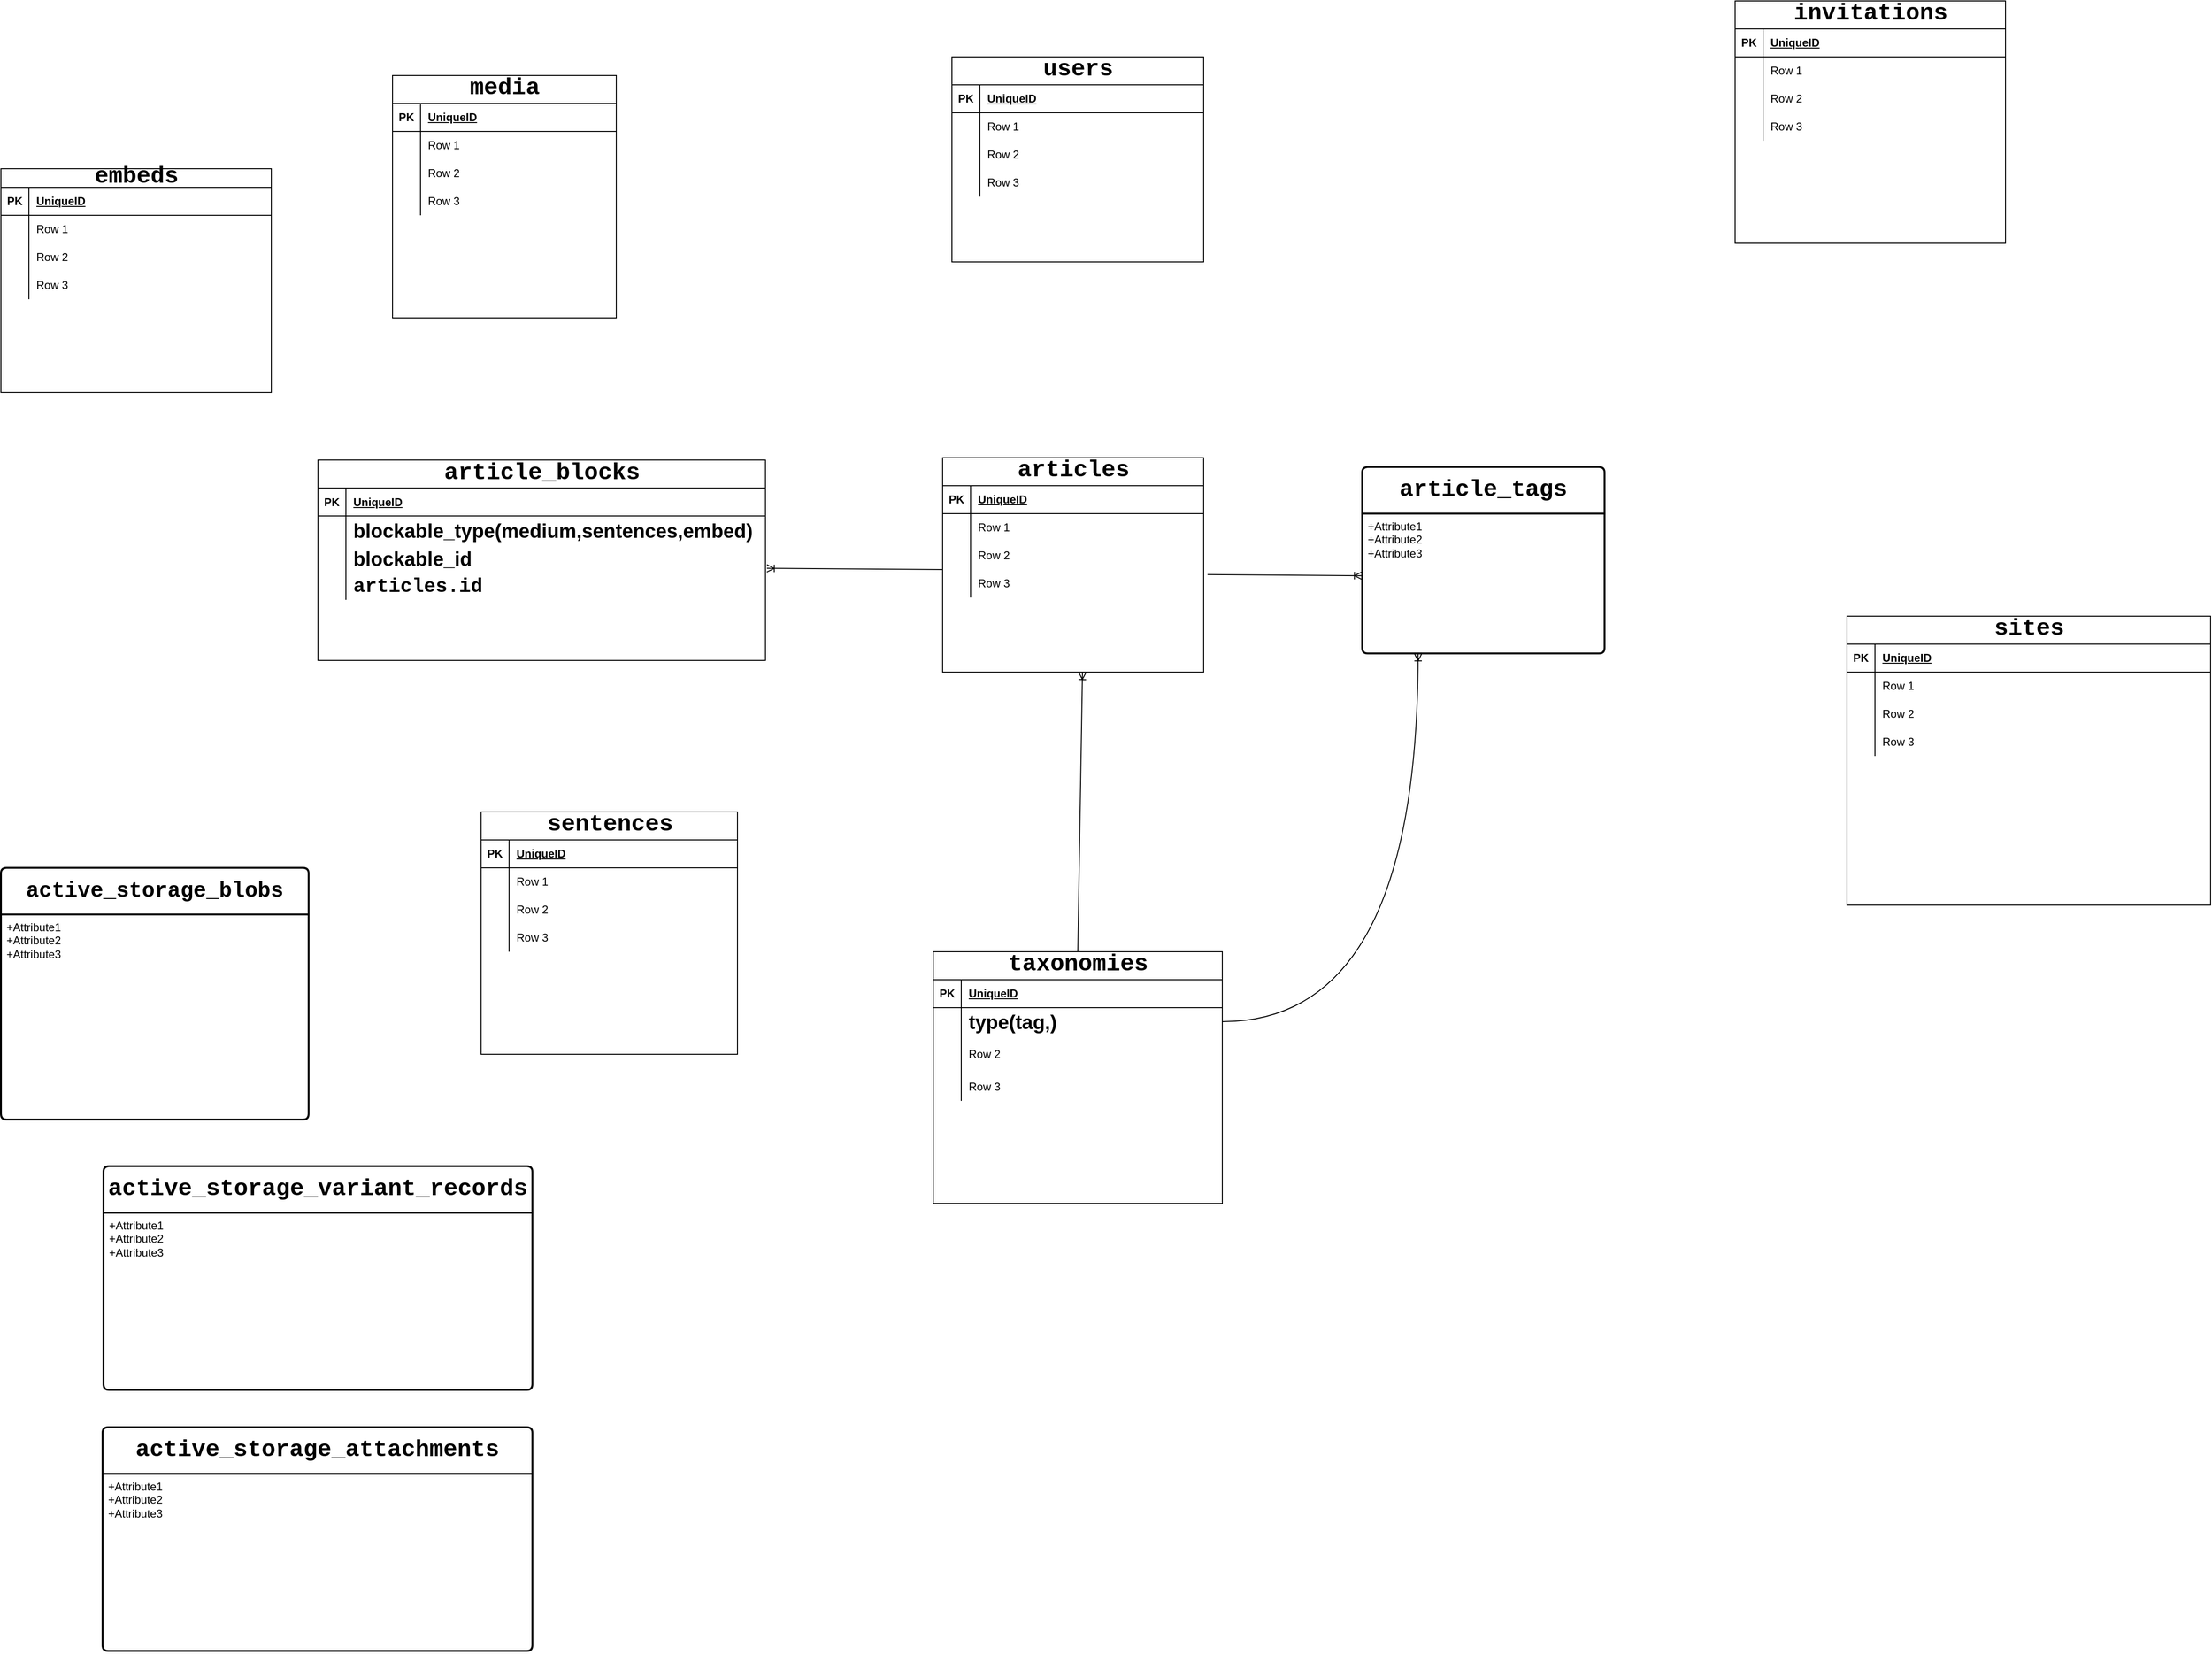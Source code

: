 <mxfile version="27.1.6">
  <diagram id="C5RBs43oDa-KdzZeNtuy" name="Page-1">
    <mxGraphModel dx="2852" dy="2749" grid="1" gridSize="10" guides="1" tooltips="1" connect="1" arrows="1" fold="1" page="1" pageScale="1" pageWidth="827" pageHeight="1169" math="0" shadow="0">
      <root>
        <mxCell id="WIyWlLk6GJQsqaUBKTNV-0" />
        <mxCell id="WIyWlLk6GJQsqaUBKTNV-1" parent="WIyWlLk6GJQsqaUBKTNV-0" />
        <mxCell id="SRqA0FXsPfsj_f2VdY95-0" value="&lt;div style=&quot;font-family: Menlo, Monaco, &amp;quot;Courier New&amp;quot;, monospace; line-height: 18px; white-space-collapse: preserve;&quot;&gt;&lt;span&gt;&lt;font style=&quot;color: rgb(0, 0, 0); font-size: 25px;&quot;&gt;article_blocks&lt;/font&gt;&lt;/span&gt;&lt;/div&gt;" style="shape=table;startSize=30;container=1;collapsible=1;childLayout=tableLayout;fixedRows=1;rowLines=0;fontStyle=1;align=center;resizeLast=1;html=1;" vertex="1" parent="WIyWlLk6GJQsqaUBKTNV-1">
          <mxGeometry x="390" y="-187.5" width="480" height="215" as="geometry" />
        </mxCell>
        <mxCell id="SRqA0FXsPfsj_f2VdY95-1" value="" style="shape=tableRow;horizontal=0;startSize=0;swimlaneHead=0;swimlaneBody=0;fillColor=none;collapsible=0;dropTarget=0;points=[[0,0.5],[1,0.5]];portConstraint=eastwest;top=0;left=0;right=0;bottom=1;" vertex="1" parent="SRqA0FXsPfsj_f2VdY95-0">
          <mxGeometry y="30" width="480" height="30" as="geometry" />
        </mxCell>
        <mxCell id="SRqA0FXsPfsj_f2VdY95-2" value="PK" style="shape=partialRectangle;connectable=0;fillColor=none;top=0;left=0;bottom=0;right=0;fontStyle=1;overflow=hidden;whiteSpace=wrap;html=1;" vertex="1" parent="SRqA0FXsPfsj_f2VdY95-1">
          <mxGeometry width="30" height="30" as="geometry">
            <mxRectangle width="30" height="30" as="alternateBounds" />
          </mxGeometry>
        </mxCell>
        <mxCell id="SRqA0FXsPfsj_f2VdY95-3" value="UniqueID" style="shape=partialRectangle;connectable=0;fillColor=none;top=0;left=0;bottom=0;right=0;align=left;spacingLeft=6;fontStyle=5;overflow=hidden;whiteSpace=wrap;html=1;" vertex="1" parent="SRqA0FXsPfsj_f2VdY95-1">
          <mxGeometry x="30" width="450" height="30" as="geometry">
            <mxRectangle width="450" height="30" as="alternateBounds" />
          </mxGeometry>
        </mxCell>
        <mxCell id="SRqA0FXsPfsj_f2VdY95-4" value="" style="shape=tableRow;horizontal=0;startSize=0;swimlaneHead=0;swimlaneBody=0;fillColor=none;collapsible=0;dropTarget=0;points=[[0,0.5],[1,0.5]];portConstraint=eastwest;top=0;left=0;right=0;bottom=0;" vertex="1" parent="SRqA0FXsPfsj_f2VdY95-0">
          <mxGeometry y="60" width="480" height="30" as="geometry" />
        </mxCell>
        <mxCell id="SRqA0FXsPfsj_f2VdY95-5" value="" style="shape=partialRectangle;connectable=0;fillColor=none;top=0;left=0;bottom=0;right=0;editable=1;overflow=hidden;whiteSpace=wrap;html=1;" vertex="1" parent="SRqA0FXsPfsj_f2VdY95-4">
          <mxGeometry width="30" height="30" as="geometry">
            <mxRectangle width="30" height="30" as="alternateBounds" />
          </mxGeometry>
        </mxCell>
        <mxCell id="SRqA0FXsPfsj_f2VdY95-6" value="&lt;b style=&quot;font-size: 21px;&quot;&gt;blockable_type(medium,sentences,embed)&lt;/b&gt;" style="shape=partialRectangle;connectable=0;fillColor=none;top=0;left=0;bottom=0;right=0;align=left;spacingLeft=6;overflow=hidden;whiteSpace=wrap;html=1;" vertex="1" parent="SRqA0FXsPfsj_f2VdY95-4">
          <mxGeometry x="30" width="450" height="30" as="geometry">
            <mxRectangle width="450" height="30" as="alternateBounds" />
          </mxGeometry>
        </mxCell>
        <mxCell id="SRqA0FXsPfsj_f2VdY95-7" value="" style="shape=tableRow;horizontal=0;startSize=0;swimlaneHead=0;swimlaneBody=0;fillColor=none;collapsible=0;dropTarget=0;points=[[0,0.5],[1,0.5]];portConstraint=eastwest;top=0;left=0;right=0;bottom=0;" vertex="1" parent="SRqA0FXsPfsj_f2VdY95-0">
          <mxGeometry y="90" width="480" height="30" as="geometry" />
        </mxCell>
        <mxCell id="SRqA0FXsPfsj_f2VdY95-8" value="" style="shape=partialRectangle;connectable=0;fillColor=none;top=0;left=0;bottom=0;right=0;editable=1;overflow=hidden;whiteSpace=wrap;html=1;" vertex="1" parent="SRqA0FXsPfsj_f2VdY95-7">
          <mxGeometry width="30" height="30" as="geometry">
            <mxRectangle width="30" height="30" as="alternateBounds" />
          </mxGeometry>
        </mxCell>
        <mxCell id="SRqA0FXsPfsj_f2VdY95-9" value="&lt;b style=&quot;font-size: 21px;&quot;&gt;blockable_id&lt;/b&gt;" style="shape=partialRectangle;connectable=0;fillColor=none;top=0;left=0;bottom=0;right=0;align=left;spacingLeft=6;overflow=hidden;whiteSpace=wrap;html=1;" vertex="1" parent="SRqA0FXsPfsj_f2VdY95-7">
          <mxGeometry x="30" width="450" height="30" as="geometry">
            <mxRectangle width="450" height="30" as="alternateBounds" />
          </mxGeometry>
        </mxCell>
        <mxCell id="SRqA0FXsPfsj_f2VdY95-10" value="" style="shape=tableRow;horizontal=0;startSize=0;swimlaneHead=0;swimlaneBody=0;fillColor=none;collapsible=0;dropTarget=0;points=[[0,0.5],[1,0.5]];portConstraint=eastwest;top=0;left=0;right=0;bottom=0;" vertex="1" parent="SRqA0FXsPfsj_f2VdY95-0">
          <mxGeometry y="120" width="480" height="30" as="geometry" />
        </mxCell>
        <mxCell id="SRqA0FXsPfsj_f2VdY95-11" value="" style="shape=partialRectangle;connectable=0;fillColor=none;top=0;left=0;bottom=0;right=0;editable=1;overflow=hidden;whiteSpace=wrap;html=1;" vertex="1" parent="SRqA0FXsPfsj_f2VdY95-10">
          <mxGeometry width="30" height="30" as="geometry">
            <mxRectangle width="30" height="30" as="alternateBounds" />
          </mxGeometry>
        </mxCell>
        <mxCell id="SRqA0FXsPfsj_f2VdY95-12" value="&lt;span style=&quot;font-family: Menlo, Monaco, &amp;quot;Courier New&amp;quot;, monospace; font-weight: 700; text-align: center; white-space: pre;&quot;&gt;&lt;font style=&quot;font-size: 21px;&quot;&gt;articles.id&lt;/font&gt;&lt;/span&gt;" style="shape=partialRectangle;connectable=0;fillColor=none;top=0;left=0;bottom=0;right=0;align=left;spacingLeft=6;overflow=hidden;whiteSpace=wrap;html=1;" vertex="1" parent="SRqA0FXsPfsj_f2VdY95-10">
          <mxGeometry x="30" width="450" height="30" as="geometry">
            <mxRectangle width="450" height="30" as="alternateBounds" />
          </mxGeometry>
        </mxCell>
        <mxCell id="SRqA0FXsPfsj_f2VdY95-13" value="&lt;div style=&quot;font-family: Menlo, Monaco, &amp;quot;Courier New&amp;quot;, monospace; line-height: 18px; white-space: pre;&quot;&gt;&lt;span&gt;&lt;font style=&quot;color: rgb(0, 0, 0); font-size: 25px;&quot;&gt;&lt;b&gt;article_tags&lt;/b&gt;&lt;/font&gt;&lt;/span&gt;&lt;/div&gt;" style="swimlane;childLayout=stackLayout;horizontal=1;startSize=50;horizontalStack=0;rounded=1;fontSize=14;fontStyle=0;strokeWidth=2;resizeParent=0;resizeLast=1;shadow=0;dashed=0;align=center;arcSize=4;whiteSpace=wrap;html=1;" vertex="1" parent="WIyWlLk6GJQsqaUBKTNV-1">
          <mxGeometry x="1510" y="-180" width="260" height="200" as="geometry" />
        </mxCell>
        <mxCell id="SRqA0FXsPfsj_f2VdY95-14" value="+Attribute1&#xa;+Attribute2&#xa;+Attribute3" style="align=left;strokeColor=none;fillColor=none;spacingLeft=4;spacingRight=4;fontSize=12;verticalAlign=top;resizable=0;rotatable=0;part=1;html=1;whiteSpace=wrap;" vertex="1" parent="SRqA0FXsPfsj_f2VdY95-13">
          <mxGeometry y="50" width="260" height="150" as="geometry" />
        </mxCell>
        <mxCell id="SRqA0FXsPfsj_f2VdY95-17" value="&lt;div style=&quot;font-family: Menlo, Monaco, &amp;quot;Courier New&amp;quot;, monospace; line-height: 18px; white-space: pre;&quot;&gt;&lt;span&gt;&lt;font style=&quot;color: rgb(0, 0, 0); font-size: 25px;&quot;&gt;&lt;b&gt;active_storage_variant_records&lt;/b&gt;&lt;/font&gt;&lt;/span&gt;&lt;/div&gt;" style="swimlane;childLayout=stackLayout;horizontal=1;startSize=50;horizontalStack=0;rounded=1;fontSize=14;fontStyle=0;strokeWidth=2;resizeParent=0;resizeLast=1;shadow=0;dashed=0;align=center;arcSize=4;whiteSpace=wrap;html=1;" vertex="1" parent="WIyWlLk6GJQsqaUBKTNV-1">
          <mxGeometry x="160" y="570" width="460" height="240" as="geometry" />
        </mxCell>
        <mxCell id="SRqA0FXsPfsj_f2VdY95-18" value="+Attribute1&#xa;+Attribute2&#xa;+Attribute3" style="align=left;strokeColor=none;fillColor=none;spacingLeft=4;spacingRight=4;fontSize=12;verticalAlign=top;resizable=0;rotatable=0;part=1;html=1;whiteSpace=wrap;" vertex="1" parent="SRqA0FXsPfsj_f2VdY95-17">
          <mxGeometry y="50" width="460" height="200" as="geometry" />
        </mxCell>
        <mxCell id="SRqA0FXsPfsj_f2VdY95-15" value="&lt;div style=&quot;font-family: Menlo, Monaco, &amp;quot;Courier New&amp;quot;, monospace; line-height: 18px; white-space: pre;&quot;&gt;&lt;br&gt;&lt;/div&gt;" style="swimlane;childLayout=stackLayout;horizontal=1;startSize=50;horizontalStack=0;rounded=1;fontSize=14;fontStyle=0;strokeWidth=2;resizeParent=0;resizeLast=1;shadow=0;dashed=0;align=center;arcSize=4;whiteSpace=wrap;html=1;" vertex="1" parent="SRqA0FXsPfsj_f2VdY95-17">
          <mxGeometry y="250" width="460" as="geometry" />
        </mxCell>
        <mxCell id="SRqA0FXsPfsj_f2VdY95-21" style="edgeStyle=orthogonalEdgeStyle;rounded=0;orthogonalLoop=1;jettySize=auto;html=1;" edge="1" parent="SRqA0FXsPfsj_f2VdY95-15">
          <mxGeometry relative="1" as="geometry">
            <mxPoint x="640" as="sourcePoint" />
            <mxPoint x="640" as="targetPoint" />
          </mxGeometry>
        </mxCell>
        <mxCell id="SRqA0FXsPfsj_f2VdY95-22" style="edgeStyle=orthogonalEdgeStyle;rounded=0;orthogonalLoop=1;jettySize=auto;html=1;" edge="1" parent="SRqA0FXsPfsj_f2VdY95-15">
          <mxGeometry relative="1" as="geometry">
            <mxPoint x="640" as="sourcePoint" />
            <mxPoint x="640" as="targetPoint" />
          </mxGeometry>
        </mxCell>
        <mxCell id="SRqA0FXsPfsj_f2VdY95-135" value="&lt;div style=&quot;font-family: Menlo, Monaco, &amp;quot;Courier New&amp;quot;, monospace; line-height: 18px; white-space: pre;&quot;&gt;&lt;br&gt;&lt;/div&gt;" style="swimlane;childLayout=stackLayout;horizontal=1;startSize=50;horizontalStack=0;rounded=1;fontSize=14;fontStyle=0;strokeWidth=2;resizeParent=0;resizeLast=1;shadow=0;dashed=0;align=center;arcSize=4;whiteSpace=wrap;html=1;" vertex="1" parent="SRqA0FXsPfsj_f2VdY95-17">
          <mxGeometry y="250" width="460" height="-10" as="geometry" />
        </mxCell>
        <mxCell id="SRqA0FXsPfsj_f2VdY95-137" style="edgeStyle=orthogonalEdgeStyle;rounded=0;orthogonalLoop=1;jettySize=auto;html=1;" edge="1" parent="SRqA0FXsPfsj_f2VdY95-135">
          <mxGeometry relative="1" as="geometry">
            <mxPoint x="640" as="sourcePoint" />
            <mxPoint x="640" as="targetPoint" />
          </mxGeometry>
        </mxCell>
        <mxCell id="SRqA0FXsPfsj_f2VdY95-138" style="edgeStyle=orthogonalEdgeStyle;rounded=0;orthogonalLoop=1;jettySize=auto;html=1;" edge="1" parent="SRqA0FXsPfsj_f2VdY95-135">
          <mxGeometry relative="1" as="geometry">
            <mxPoint x="640" as="sourcePoint" />
            <mxPoint x="640" as="targetPoint" />
          </mxGeometry>
        </mxCell>
        <mxCell id="SRqA0FXsPfsj_f2VdY95-19" value="&lt;div style=&quot;font-family: Menlo, Monaco, &amp;quot;Courier New&amp;quot;, monospace; line-height: 18px; white-space: pre;&quot;&gt;&lt;span&gt;&lt;font style=&quot;color: rgb(0, 0, 0); font-size: 23px;&quot;&gt;&lt;b&gt;active_storage_blobs&lt;/b&gt;&lt;/font&gt;&lt;/span&gt;&lt;/div&gt;" style="swimlane;childLayout=stackLayout;horizontal=1;startSize=50;horizontalStack=0;rounded=1;fontSize=14;fontStyle=0;strokeWidth=2;resizeParent=0;resizeLast=1;shadow=0;dashed=0;align=center;arcSize=4;whiteSpace=wrap;html=1;" vertex="1" parent="WIyWlLk6GJQsqaUBKTNV-1">
          <mxGeometry x="50" y="250" width="330" height="270" as="geometry" />
        </mxCell>
        <mxCell id="SRqA0FXsPfsj_f2VdY95-20" value="+Attribute1&#xa;+Attribute2&#xa;+Attribute3" style="align=left;strokeColor=none;fillColor=none;spacingLeft=4;spacingRight=4;fontSize=12;verticalAlign=top;resizable=0;rotatable=0;part=1;html=1;whiteSpace=wrap;" vertex="1" parent="SRqA0FXsPfsj_f2VdY95-19">
          <mxGeometry y="50" width="330" height="220" as="geometry" />
        </mxCell>
        <mxCell id="SRqA0FXsPfsj_f2VdY95-23" value="&lt;div style=&quot;font-family: Menlo, Monaco, &amp;quot;Courier New&amp;quot;, monospace; line-height: 18px; white-space-collapse: preserve;&quot;&gt;&lt;span&gt;&lt;font style=&quot;color: rgb(0, 0, 0); font-size: 25px;&quot;&gt;articles&lt;/font&gt;&lt;/span&gt;&lt;/div&gt;" style="shape=table;startSize=30;container=1;collapsible=1;childLayout=tableLayout;fixedRows=1;rowLines=0;fontStyle=1;align=center;resizeLast=1;html=1;" vertex="1" parent="WIyWlLk6GJQsqaUBKTNV-1">
          <mxGeometry x="1060" y="-190" width="280" height="230" as="geometry" />
        </mxCell>
        <mxCell id="SRqA0FXsPfsj_f2VdY95-24" value="" style="shape=tableRow;horizontal=0;startSize=0;swimlaneHead=0;swimlaneBody=0;fillColor=none;collapsible=0;dropTarget=0;points=[[0,0.5],[1,0.5]];portConstraint=eastwest;top=0;left=0;right=0;bottom=1;" vertex="1" parent="SRqA0FXsPfsj_f2VdY95-23">
          <mxGeometry y="30" width="280" height="30" as="geometry" />
        </mxCell>
        <mxCell id="SRqA0FXsPfsj_f2VdY95-25" value="PK" style="shape=partialRectangle;connectable=0;fillColor=none;top=0;left=0;bottom=0;right=0;fontStyle=1;overflow=hidden;whiteSpace=wrap;html=1;" vertex="1" parent="SRqA0FXsPfsj_f2VdY95-24">
          <mxGeometry width="30" height="30" as="geometry">
            <mxRectangle width="30" height="30" as="alternateBounds" />
          </mxGeometry>
        </mxCell>
        <mxCell id="SRqA0FXsPfsj_f2VdY95-26" value="UniqueID" style="shape=partialRectangle;connectable=0;fillColor=none;top=0;left=0;bottom=0;right=0;align=left;spacingLeft=6;fontStyle=5;overflow=hidden;whiteSpace=wrap;html=1;" vertex="1" parent="SRqA0FXsPfsj_f2VdY95-24">
          <mxGeometry x="30" width="250" height="30" as="geometry">
            <mxRectangle width="250" height="30" as="alternateBounds" />
          </mxGeometry>
        </mxCell>
        <mxCell id="SRqA0FXsPfsj_f2VdY95-27" value="" style="shape=tableRow;horizontal=0;startSize=0;swimlaneHead=0;swimlaneBody=0;fillColor=none;collapsible=0;dropTarget=0;points=[[0,0.5],[1,0.5]];portConstraint=eastwest;top=0;left=0;right=0;bottom=0;" vertex="1" parent="SRqA0FXsPfsj_f2VdY95-23">
          <mxGeometry y="60" width="280" height="30" as="geometry" />
        </mxCell>
        <mxCell id="SRqA0FXsPfsj_f2VdY95-28" value="" style="shape=partialRectangle;connectable=0;fillColor=none;top=0;left=0;bottom=0;right=0;editable=1;overflow=hidden;whiteSpace=wrap;html=1;" vertex="1" parent="SRqA0FXsPfsj_f2VdY95-27">
          <mxGeometry width="30" height="30" as="geometry">
            <mxRectangle width="30" height="30" as="alternateBounds" />
          </mxGeometry>
        </mxCell>
        <mxCell id="SRqA0FXsPfsj_f2VdY95-29" value="Row 1" style="shape=partialRectangle;connectable=0;fillColor=none;top=0;left=0;bottom=0;right=0;align=left;spacingLeft=6;overflow=hidden;whiteSpace=wrap;html=1;" vertex="1" parent="SRqA0FXsPfsj_f2VdY95-27">
          <mxGeometry x="30" width="250" height="30" as="geometry">
            <mxRectangle width="250" height="30" as="alternateBounds" />
          </mxGeometry>
        </mxCell>
        <mxCell id="SRqA0FXsPfsj_f2VdY95-30" value="" style="shape=tableRow;horizontal=0;startSize=0;swimlaneHead=0;swimlaneBody=0;fillColor=none;collapsible=0;dropTarget=0;points=[[0,0.5],[1,0.5]];portConstraint=eastwest;top=0;left=0;right=0;bottom=0;" vertex="1" parent="SRqA0FXsPfsj_f2VdY95-23">
          <mxGeometry y="90" width="280" height="30" as="geometry" />
        </mxCell>
        <mxCell id="SRqA0FXsPfsj_f2VdY95-31" value="" style="shape=partialRectangle;connectable=0;fillColor=none;top=0;left=0;bottom=0;right=0;editable=1;overflow=hidden;whiteSpace=wrap;html=1;" vertex="1" parent="SRqA0FXsPfsj_f2VdY95-30">
          <mxGeometry width="30" height="30" as="geometry">
            <mxRectangle width="30" height="30" as="alternateBounds" />
          </mxGeometry>
        </mxCell>
        <mxCell id="SRqA0FXsPfsj_f2VdY95-32" value="Row 2" style="shape=partialRectangle;connectable=0;fillColor=none;top=0;left=0;bottom=0;right=0;align=left;spacingLeft=6;overflow=hidden;whiteSpace=wrap;html=1;" vertex="1" parent="SRqA0FXsPfsj_f2VdY95-30">
          <mxGeometry x="30" width="250" height="30" as="geometry">
            <mxRectangle width="250" height="30" as="alternateBounds" />
          </mxGeometry>
        </mxCell>
        <mxCell id="SRqA0FXsPfsj_f2VdY95-33" value="" style="shape=tableRow;horizontal=0;startSize=0;swimlaneHead=0;swimlaneBody=0;fillColor=none;collapsible=0;dropTarget=0;points=[[0,0.5],[1,0.5]];portConstraint=eastwest;top=0;left=0;right=0;bottom=0;" vertex="1" parent="SRqA0FXsPfsj_f2VdY95-23">
          <mxGeometry y="120" width="280" height="30" as="geometry" />
        </mxCell>
        <mxCell id="SRqA0FXsPfsj_f2VdY95-34" value="" style="shape=partialRectangle;connectable=0;fillColor=none;top=0;left=0;bottom=0;right=0;editable=1;overflow=hidden;whiteSpace=wrap;html=1;" vertex="1" parent="SRqA0FXsPfsj_f2VdY95-33">
          <mxGeometry width="30" height="30" as="geometry">
            <mxRectangle width="30" height="30" as="alternateBounds" />
          </mxGeometry>
        </mxCell>
        <mxCell id="SRqA0FXsPfsj_f2VdY95-35" value="Row 3" style="shape=partialRectangle;connectable=0;fillColor=none;top=0;left=0;bottom=0;right=0;align=left;spacingLeft=6;overflow=hidden;whiteSpace=wrap;html=1;" vertex="1" parent="SRqA0FXsPfsj_f2VdY95-33">
          <mxGeometry x="30" width="250" height="30" as="geometry">
            <mxRectangle width="250" height="30" as="alternateBounds" />
          </mxGeometry>
        </mxCell>
        <mxCell id="SRqA0FXsPfsj_f2VdY95-36" value="&lt;div style=&quot;font-family: Menlo, Monaco, &amp;quot;Courier New&amp;quot;, monospace; line-height: 18px; white-space-collapse: preserve;&quot;&gt;&lt;span&gt;&lt;font style=&quot;color: rgb(0, 0, 0); font-size: 25px;&quot;&gt;embeds&lt;/font&gt;&lt;/span&gt;&lt;/div&gt;" style="shape=table;startSize=20;container=1;collapsible=1;childLayout=tableLayout;fixedRows=1;rowLines=0;fontStyle=1;align=center;resizeLast=1;html=1;" vertex="1" parent="WIyWlLk6GJQsqaUBKTNV-1">
          <mxGeometry x="50" y="-500" width="290" height="240" as="geometry" />
        </mxCell>
        <mxCell id="SRqA0FXsPfsj_f2VdY95-37" value="" style="shape=tableRow;horizontal=0;startSize=0;swimlaneHead=0;swimlaneBody=0;fillColor=none;collapsible=0;dropTarget=0;points=[[0,0.5],[1,0.5]];portConstraint=eastwest;top=0;left=0;right=0;bottom=1;" vertex="1" parent="SRqA0FXsPfsj_f2VdY95-36">
          <mxGeometry y="20" width="290" height="30" as="geometry" />
        </mxCell>
        <mxCell id="SRqA0FXsPfsj_f2VdY95-38" value="PK" style="shape=partialRectangle;connectable=0;fillColor=none;top=0;left=0;bottom=0;right=0;fontStyle=1;overflow=hidden;whiteSpace=wrap;html=1;" vertex="1" parent="SRqA0FXsPfsj_f2VdY95-37">
          <mxGeometry width="30" height="30" as="geometry">
            <mxRectangle width="30" height="30" as="alternateBounds" />
          </mxGeometry>
        </mxCell>
        <mxCell id="SRqA0FXsPfsj_f2VdY95-39" value="UniqueID" style="shape=partialRectangle;connectable=0;fillColor=none;top=0;left=0;bottom=0;right=0;align=left;spacingLeft=6;fontStyle=5;overflow=hidden;whiteSpace=wrap;html=1;" vertex="1" parent="SRqA0FXsPfsj_f2VdY95-37">
          <mxGeometry x="30" width="260" height="30" as="geometry">
            <mxRectangle width="260" height="30" as="alternateBounds" />
          </mxGeometry>
        </mxCell>
        <mxCell id="SRqA0FXsPfsj_f2VdY95-40" value="" style="shape=tableRow;horizontal=0;startSize=0;swimlaneHead=0;swimlaneBody=0;fillColor=none;collapsible=0;dropTarget=0;points=[[0,0.5],[1,0.5]];portConstraint=eastwest;top=0;left=0;right=0;bottom=0;" vertex="1" parent="SRqA0FXsPfsj_f2VdY95-36">
          <mxGeometry y="50" width="290" height="30" as="geometry" />
        </mxCell>
        <mxCell id="SRqA0FXsPfsj_f2VdY95-41" value="" style="shape=partialRectangle;connectable=0;fillColor=none;top=0;left=0;bottom=0;right=0;editable=1;overflow=hidden;whiteSpace=wrap;html=1;" vertex="1" parent="SRqA0FXsPfsj_f2VdY95-40">
          <mxGeometry width="30" height="30" as="geometry">
            <mxRectangle width="30" height="30" as="alternateBounds" />
          </mxGeometry>
        </mxCell>
        <mxCell id="SRqA0FXsPfsj_f2VdY95-42" value="Row 1" style="shape=partialRectangle;connectable=0;fillColor=none;top=0;left=0;bottom=0;right=0;align=left;spacingLeft=6;overflow=hidden;whiteSpace=wrap;html=1;" vertex="1" parent="SRqA0FXsPfsj_f2VdY95-40">
          <mxGeometry x="30" width="260" height="30" as="geometry">
            <mxRectangle width="260" height="30" as="alternateBounds" />
          </mxGeometry>
        </mxCell>
        <mxCell id="SRqA0FXsPfsj_f2VdY95-43" value="" style="shape=tableRow;horizontal=0;startSize=0;swimlaneHead=0;swimlaneBody=0;fillColor=none;collapsible=0;dropTarget=0;points=[[0,0.5],[1,0.5]];portConstraint=eastwest;top=0;left=0;right=0;bottom=0;" vertex="1" parent="SRqA0FXsPfsj_f2VdY95-36">
          <mxGeometry y="80" width="290" height="30" as="geometry" />
        </mxCell>
        <mxCell id="SRqA0FXsPfsj_f2VdY95-44" value="" style="shape=partialRectangle;connectable=0;fillColor=none;top=0;left=0;bottom=0;right=0;editable=1;overflow=hidden;whiteSpace=wrap;html=1;" vertex="1" parent="SRqA0FXsPfsj_f2VdY95-43">
          <mxGeometry width="30" height="30" as="geometry">
            <mxRectangle width="30" height="30" as="alternateBounds" />
          </mxGeometry>
        </mxCell>
        <mxCell id="SRqA0FXsPfsj_f2VdY95-45" value="Row 2" style="shape=partialRectangle;connectable=0;fillColor=none;top=0;left=0;bottom=0;right=0;align=left;spacingLeft=6;overflow=hidden;whiteSpace=wrap;html=1;" vertex="1" parent="SRqA0FXsPfsj_f2VdY95-43">
          <mxGeometry x="30" width="260" height="30" as="geometry">
            <mxRectangle width="260" height="30" as="alternateBounds" />
          </mxGeometry>
        </mxCell>
        <mxCell id="SRqA0FXsPfsj_f2VdY95-46" value="" style="shape=tableRow;horizontal=0;startSize=0;swimlaneHead=0;swimlaneBody=0;fillColor=none;collapsible=0;dropTarget=0;points=[[0,0.5],[1,0.5]];portConstraint=eastwest;top=0;left=0;right=0;bottom=0;" vertex="1" parent="SRqA0FXsPfsj_f2VdY95-36">
          <mxGeometry y="110" width="290" height="30" as="geometry" />
        </mxCell>
        <mxCell id="SRqA0FXsPfsj_f2VdY95-47" value="" style="shape=partialRectangle;connectable=0;fillColor=none;top=0;left=0;bottom=0;right=0;editable=1;overflow=hidden;whiteSpace=wrap;html=1;" vertex="1" parent="SRqA0FXsPfsj_f2VdY95-46">
          <mxGeometry width="30" height="30" as="geometry">
            <mxRectangle width="30" height="30" as="alternateBounds" />
          </mxGeometry>
        </mxCell>
        <mxCell id="SRqA0FXsPfsj_f2VdY95-48" value="Row 3" style="shape=partialRectangle;connectable=0;fillColor=none;top=0;left=0;bottom=0;right=0;align=left;spacingLeft=6;overflow=hidden;whiteSpace=wrap;html=1;" vertex="1" parent="SRqA0FXsPfsj_f2VdY95-46">
          <mxGeometry x="30" width="260" height="30" as="geometry">
            <mxRectangle width="260" height="30" as="alternateBounds" />
          </mxGeometry>
        </mxCell>
        <mxCell id="SRqA0FXsPfsj_f2VdY95-49" value="&lt;div style=&quot;font-family: Menlo, Monaco, &amp;quot;Courier New&amp;quot;, monospace; line-height: 18px; white-space-collapse: preserve;&quot;&gt;&lt;span&gt;&lt;font style=&quot;color: rgb(0, 0, 0); font-size: 25px;&quot;&gt;invitations&lt;/font&gt;&lt;/span&gt;&lt;/div&gt;" style="shape=table;startSize=30;container=1;collapsible=1;childLayout=tableLayout;fixedRows=1;rowLines=0;fontStyle=1;align=center;resizeLast=1;html=1;" vertex="1" parent="WIyWlLk6GJQsqaUBKTNV-1">
          <mxGeometry x="1910" y="-680" width="290" height="260" as="geometry" />
        </mxCell>
        <mxCell id="SRqA0FXsPfsj_f2VdY95-50" value="" style="shape=tableRow;horizontal=0;startSize=0;swimlaneHead=0;swimlaneBody=0;fillColor=none;collapsible=0;dropTarget=0;points=[[0,0.5],[1,0.5]];portConstraint=eastwest;top=0;left=0;right=0;bottom=1;" vertex="1" parent="SRqA0FXsPfsj_f2VdY95-49">
          <mxGeometry y="30" width="290" height="30" as="geometry" />
        </mxCell>
        <mxCell id="SRqA0FXsPfsj_f2VdY95-51" value="PK" style="shape=partialRectangle;connectable=0;fillColor=none;top=0;left=0;bottom=0;right=0;fontStyle=1;overflow=hidden;whiteSpace=wrap;html=1;" vertex="1" parent="SRqA0FXsPfsj_f2VdY95-50">
          <mxGeometry width="30" height="30" as="geometry">
            <mxRectangle width="30" height="30" as="alternateBounds" />
          </mxGeometry>
        </mxCell>
        <mxCell id="SRqA0FXsPfsj_f2VdY95-52" value="UniqueID" style="shape=partialRectangle;connectable=0;fillColor=none;top=0;left=0;bottom=0;right=0;align=left;spacingLeft=6;fontStyle=5;overflow=hidden;whiteSpace=wrap;html=1;" vertex="1" parent="SRqA0FXsPfsj_f2VdY95-50">
          <mxGeometry x="30" width="260" height="30" as="geometry">
            <mxRectangle width="260" height="30" as="alternateBounds" />
          </mxGeometry>
        </mxCell>
        <mxCell id="SRqA0FXsPfsj_f2VdY95-53" value="" style="shape=tableRow;horizontal=0;startSize=0;swimlaneHead=0;swimlaneBody=0;fillColor=none;collapsible=0;dropTarget=0;points=[[0,0.5],[1,0.5]];portConstraint=eastwest;top=0;left=0;right=0;bottom=0;" vertex="1" parent="SRqA0FXsPfsj_f2VdY95-49">
          <mxGeometry y="60" width="290" height="30" as="geometry" />
        </mxCell>
        <mxCell id="SRqA0FXsPfsj_f2VdY95-54" value="" style="shape=partialRectangle;connectable=0;fillColor=none;top=0;left=0;bottom=0;right=0;editable=1;overflow=hidden;whiteSpace=wrap;html=1;" vertex="1" parent="SRqA0FXsPfsj_f2VdY95-53">
          <mxGeometry width="30" height="30" as="geometry">
            <mxRectangle width="30" height="30" as="alternateBounds" />
          </mxGeometry>
        </mxCell>
        <mxCell id="SRqA0FXsPfsj_f2VdY95-55" value="Row 1" style="shape=partialRectangle;connectable=0;fillColor=none;top=0;left=0;bottom=0;right=0;align=left;spacingLeft=6;overflow=hidden;whiteSpace=wrap;html=1;" vertex="1" parent="SRqA0FXsPfsj_f2VdY95-53">
          <mxGeometry x="30" width="260" height="30" as="geometry">
            <mxRectangle width="260" height="30" as="alternateBounds" />
          </mxGeometry>
        </mxCell>
        <mxCell id="SRqA0FXsPfsj_f2VdY95-56" value="" style="shape=tableRow;horizontal=0;startSize=0;swimlaneHead=0;swimlaneBody=0;fillColor=none;collapsible=0;dropTarget=0;points=[[0,0.5],[1,0.5]];portConstraint=eastwest;top=0;left=0;right=0;bottom=0;" vertex="1" parent="SRqA0FXsPfsj_f2VdY95-49">
          <mxGeometry y="90" width="290" height="30" as="geometry" />
        </mxCell>
        <mxCell id="SRqA0FXsPfsj_f2VdY95-57" value="" style="shape=partialRectangle;connectable=0;fillColor=none;top=0;left=0;bottom=0;right=0;editable=1;overflow=hidden;whiteSpace=wrap;html=1;" vertex="1" parent="SRqA0FXsPfsj_f2VdY95-56">
          <mxGeometry width="30" height="30" as="geometry">
            <mxRectangle width="30" height="30" as="alternateBounds" />
          </mxGeometry>
        </mxCell>
        <mxCell id="SRqA0FXsPfsj_f2VdY95-58" value="Row 2" style="shape=partialRectangle;connectable=0;fillColor=none;top=0;left=0;bottom=0;right=0;align=left;spacingLeft=6;overflow=hidden;whiteSpace=wrap;html=1;" vertex="1" parent="SRqA0FXsPfsj_f2VdY95-56">
          <mxGeometry x="30" width="260" height="30" as="geometry">
            <mxRectangle width="260" height="30" as="alternateBounds" />
          </mxGeometry>
        </mxCell>
        <mxCell id="SRqA0FXsPfsj_f2VdY95-59" value="" style="shape=tableRow;horizontal=0;startSize=0;swimlaneHead=0;swimlaneBody=0;fillColor=none;collapsible=0;dropTarget=0;points=[[0,0.5],[1,0.5]];portConstraint=eastwest;top=0;left=0;right=0;bottom=0;" vertex="1" parent="SRqA0FXsPfsj_f2VdY95-49">
          <mxGeometry y="120" width="290" height="30" as="geometry" />
        </mxCell>
        <mxCell id="SRqA0FXsPfsj_f2VdY95-60" value="" style="shape=partialRectangle;connectable=0;fillColor=none;top=0;left=0;bottom=0;right=0;editable=1;overflow=hidden;whiteSpace=wrap;html=1;" vertex="1" parent="SRqA0FXsPfsj_f2VdY95-59">
          <mxGeometry width="30" height="30" as="geometry">
            <mxRectangle width="30" height="30" as="alternateBounds" />
          </mxGeometry>
        </mxCell>
        <mxCell id="SRqA0FXsPfsj_f2VdY95-61" value="Row 3" style="shape=partialRectangle;connectable=0;fillColor=none;top=0;left=0;bottom=0;right=0;align=left;spacingLeft=6;overflow=hidden;whiteSpace=wrap;html=1;" vertex="1" parent="SRqA0FXsPfsj_f2VdY95-59">
          <mxGeometry x="30" width="260" height="30" as="geometry">
            <mxRectangle width="260" height="30" as="alternateBounds" />
          </mxGeometry>
        </mxCell>
        <mxCell id="SRqA0FXsPfsj_f2VdY95-62" value="&lt;div style=&quot;font-family: Menlo, Monaco, &amp;quot;Courier New&amp;quot;, monospace; line-height: 18px; white-space-collapse: preserve;&quot;&gt;&lt;span&gt;&lt;font style=&quot;color: rgb(0, 0, 0); font-size: 25px;&quot;&gt;media&lt;/font&gt;&lt;/span&gt;&lt;/div&gt;" style="shape=table;startSize=30;container=1;collapsible=1;childLayout=tableLayout;fixedRows=1;rowLines=0;fontStyle=1;align=center;resizeLast=1;html=1;" vertex="1" parent="WIyWlLk6GJQsqaUBKTNV-1">
          <mxGeometry x="470" y="-600" width="240" height="260" as="geometry" />
        </mxCell>
        <mxCell id="SRqA0FXsPfsj_f2VdY95-63" value="" style="shape=tableRow;horizontal=0;startSize=0;swimlaneHead=0;swimlaneBody=0;fillColor=none;collapsible=0;dropTarget=0;points=[[0,0.5],[1,0.5]];portConstraint=eastwest;top=0;left=0;right=0;bottom=1;" vertex="1" parent="SRqA0FXsPfsj_f2VdY95-62">
          <mxGeometry y="30" width="240" height="30" as="geometry" />
        </mxCell>
        <mxCell id="SRqA0FXsPfsj_f2VdY95-64" value="PK" style="shape=partialRectangle;connectable=0;fillColor=none;top=0;left=0;bottom=0;right=0;fontStyle=1;overflow=hidden;whiteSpace=wrap;html=1;" vertex="1" parent="SRqA0FXsPfsj_f2VdY95-63">
          <mxGeometry width="30" height="30" as="geometry">
            <mxRectangle width="30" height="30" as="alternateBounds" />
          </mxGeometry>
        </mxCell>
        <mxCell id="SRqA0FXsPfsj_f2VdY95-65" value="UniqueID" style="shape=partialRectangle;connectable=0;fillColor=none;top=0;left=0;bottom=0;right=0;align=left;spacingLeft=6;fontStyle=5;overflow=hidden;whiteSpace=wrap;html=1;" vertex="1" parent="SRqA0FXsPfsj_f2VdY95-63">
          <mxGeometry x="30" width="210" height="30" as="geometry">
            <mxRectangle width="210" height="30" as="alternateBounds" />
          </mxGeometry>
        </mxCell>
        <mxCell id="SRqA0FXsPfsj_f2VdY95-66" value="" style="shape=tableRow;horizontal=0;startSize=0;swimlaneHead=0;swimlaneBody=0;fillColor=none;collapsible=0;dropTarget=0;points=[[0,0.5],[1,0.5]];portConstraint=eastwest;top=0;left=0;right=0;bottom=0;" vertex="1" parent="SRqA0FXsPfsj_f2VdY95-62">
          <mxGeometry y="60" width="240" height="30" as="geometry" />
        </mxCell>
        <mxCell id="SRqA0FXsPfsj_f2VdY95-67" value="" style="shape=partialRectangle;connectable=0;fillColor=none;top=0;left=0;bottom=0;right=0;editable=1;overflow=hidden;whiteSpace=wrap;html=1;" vertex="1" parent="SRqA0FXsPfsj_f2VdY95-66">
          <mxGeometry width="30" height="30" as="geometry">
            <mxRectangle width="30" height="30" as="alternateBounds" />
          </mxGeometry>
        </mxCell>
        <mxCell id="SRqA0FXsPfsj_f2VdY95-68" value="Row 1" style="shape=partialRectangle;connectable=0;fillColor=none;top=0;left=0;bottom=0;right=0;align=left;spacingLeft=6;overflow=hidden;whiteSpace=wrap;html=1;" vertex="1" parent="SRqA0FXsPfsj_f2VdY95-66">
          <mxGeometry x="30" width="210" height="30" as="geometry">
            <mxRectangle width="210" height="30" as="alternateBounds" />
          </mxGeometry>
        </mxCell>
        <mxCell id="SRqA0FXsPfsj_f2VdY95-69" value="" style="shape=tableRow;horizontal=0;startSize=0;swimlaneHead=0;swimlaneBody=0;fillColor=none;collapsible=0;dropTarget=0;points=[[0,0.5],[1,0.5]];portConstraint=eastwest;top=0;left=0;right=0;bottom=0;" vertex="1" parent="SRqA0FXsPfsj_f2VdY95-62">
          <mxGeometry y="90" width="240" height="30" as="geometry" />
        </mxCell>
        <mxCell id="SRqA0FXsPfsj_f2VdY95-70" value="" style="shape=partialRectangle;connectable=0;fillColor=none;top=0;left=0;bottom=0;right=0;editable=1;overflow=hidden;whiteSpace=wrap;html=1;" vertex="1" parent="SRqA0FXsPfsj_f2VdY95-69">
          <mxGeometry width="30" height="30" as="geometry">
            <mxRectangle width="30" height="30" as="alternateBounds" />
          </mxGeometry>
        </mxCell>
        <mxCell id="SRqA0FXsPfsj_f2VdY95-71" value="Row 2" style="shape=partialRectangle;connectable=0;fillColor=none;top=0;left=0;bottom=0;right=0;align=left;spacingLeft=6;overflow=hidden;whiteSpace=wrap;html=1;" vertex="1" parent="SRqA0FXsPfsj_f2VdY95-69">
          <mxGeometry x="30" width="210" height="30" as="geometry">
            <mxRectangle width="210" height="30" as="alternateBounds" />
          </mxGeometry>
        </mxCell>
        <mxCell id="SRqA0FXsPfsj_f2VdY95-72" value="" style="shape=tableRow;horizontal=0;startSize=0;swimlaneHead=0;swimlaneBody=0;fillColor=none;collapsible=0;dropTarget=0;points=[[0,0.5],[1,0.5]];portConstraint=eastwest;top=0;left=0;right=0;bottom=0;" vertex="1" parent="SRqA0FXsPfsj_f2VdY95-62">
          <mxGeometry y="120" width="240" height="30" as="geometry" />
        </mxCell>
        <mxCell id="SRqA0FXsPfsj_f2VdY95-73" value="" style="shape=partialRectangle;connectable=0;fillColor=none;top=0;left=0;bottom=0;right=0;editable=1;overflow=hidden;whiteSpace=wrap;html=1;" vertex="1" parent="SRqA0FXsPfsj_f2VdY95-72">
          <mxGeometry width="30" height="30" as="geometry">
            <mxRectangle width="30" height="30" as="alternateBounds" />
          </mxGeometry>
        </mxCell>
        <mxCell id="SRqA0FXsPfsj_f2VdY95-74" value="Row 3" style="shape=partialRectangle;connectable=0;fillColor=none;top=0;left=0;bottom=0;right=0;align=left;spacingLeft=6;overflow=hidden;whiteSpace=wrap;html=1;" vertex="1" parent="SRqA0FXsPfsj_f2VdY95-72">
          <mxGeometry x="30" width="210" height="30" as="geometry">
            <mxRectangle width="210" height="30" as="alternateBounds" />
          </mxGeometry>
        </mxCell>
        <mxCell id="SRqA0FXsPfsj_f2VdY95-75" value="&lt;div style=&quot;font-family: Menlo, Monaco, &amp;quot;Courier New&amp;quot;, monospace; line-height: 18px; white-space-collapse: preserve;&quot;&gt;&lt;span&gt;&lt;font style=&quot;color: rgb(0, 0, 0); font-size: 25px;&quot;&gt;sentences&lt;/font&gt;&lt;/span&gt;&lt;/div&gt;" style="shape=table;startSize=30;container=1;collapsible=1;childLayout=tableLayout;fixedRows=1;rowLines=0;fontStyle=1;align=center;resizeLast=1;html=1;" vertex="1" parent="WIyWlLk6GJQsqaUBKTNV-1">
          <mxGeometry x="565" y="190" width="275" height="260" as="geometry" />
        </mxCell>
        <mxCell id="SRqA0FXsPfsj_f2VdY95-76" value="" style="shape=tableRow;horizontal=0;startSize=0;swimlaneHead=0;swimlaneBody=0;fillColor=none;collapsible=0;dropTarget=0;points=[[0,0.5],[1,0.5]];portConstraint=eastwest;top=0;left=0;right=0;bottom=1;" vertex="1" parent="SRqA0FXsPfsj_f2VdY95-75">
          <mxGeometry y="30" width="275" height="30" as="geometry" />
        </mxCell>
        <mxCell id="SRqA0FXsPfsj_f2VdY95-77" value="PK" style="shape=partialRectangle;connectable=0;fillColor=none;top=0;left=0;bottom=0;right=0;fontStyle=1;overflow=hidden;whiteSpace=wrap;html=1;" vertex="1" parent="SRqA0FXsPfsj_f2VdY95-76">
          <mxGeometry width="30" height="30" as="geometry">
            <mxRectangle width="30" height="30" as="alternateBounds" />
          </mxGeometry>
        </mxCell>
        <mxCell id="SRqA0FXsPfsj_f2VdY95-78" value="UniqueID" style="shape=partialRectangle;connectable=0;fillColor=none;top=0;left=0;bottom=0;right=0;align=left;spacingLeft=6;fontStyle=5;overflow=hidden;whiteSpace=wrap;html=1;" vertex="1" parent="SRqA0FXsPfsj_f2VdY95-76">
          <mxGeometry x="30" width="245" height="30" as="geometry">
            <mxRectangle width="245" height="30" as="alternateBounds" />
          </mxGeometry>
        </mxCell>
        <mxCell id="SRqA0FXsPfsj_f2VdY95-79" value="" style="shape=tableRow;horizontal=0;startSize=0;swimlaneHead=0;swimlaneBody=0;fillColor=none;collapsible=0;dropTarget=0;points=[[0,0.5],[1,0.5]];portConstraint=eastwest;top=0;left=0;right=0;bottom=0;" vertex="1" parent="SRqA0FXsPfsj_f2VdY95-75">
          <mxGeometry y="60" width="275" height="30" as="geometry" />
        </mxCell>
        <mxCell id="SRqA0FXsPfsj_f2VdY95-80" value="" style="shape=partialRectangle;connectable=0;fillColor=none;top=0;left=0;bottom=0;right=0;editable=1;overflow=hidden;whiteSpace=wrap;html=1;" vertex="1" parent="SRqA0FXsPfsj_f2VdY95-79">
          <mxGeometry width="30" height="30" as="geometry">
            <mxRectangle width="30" height="30" as="alternateBounds" />
          </mxGeometry>
        </mxCell>
        <mxCell id="SRqA0FXsPfsj_f2VdY95-81" value="Row 1" style="shape=partialRectangle;connectable=0;fillColor=none;top=0;left=0;bottom=0;right=0;align=left;spacingLeft=6;overflow=hidden;whiteSpace=wrap;html=1;" vertex="1" parent="SRqA0FXsPfsj_f2VdY95-79">
          <mxGeometry x="30" width="245" height="30" as="geometry">
            <mxRectangle width="245" height="30" as="alternateBounds" />
          </mxGeometry>
        </mxCell>
        <mxCell id="SRqA0FXsPfsj_f2VdY95-82" value="" style="shape=tableRow;horizontal=0;startSize=0;swimlaneHead=0;swimlaneBody=0;fillColor=none;collapsible=0;dropTarget=0;points=[[0,0.5],[1,0.5]];portConstraint=eastwest;top=0;left=0;right=0;bottom=0;" vertex="1" parent="SRqA0FXsPfsj_f2VdY95-75">
          <mxGeometry y="90" width="275" height="30" as="geometry" />
        </mxCell>
        <mxCell id="SRqA0FXsPfsj_f2VdY95-83" value="" style="shape=partialRectangle;connectable=0;fillColor=none;top=0;left=0;bottom=0;right=0;editable=1;overflow=hidden;whiteSpace=wrap;html=1;" vertex="1" parent="SRqA0FXsPfsj_f2VdY95-82">
          <mxGeometry width="30" height="30" as="geometry">
            <mxRectangle width="30" height="30" as="alternateBounds" />
          </mxGeometry>
        </mxCell>
        <mxCell id="SRqA0FXsPfsj_f2VdY95-84" value="Row 2" style="shape=partialRectangle;connectable=0;fillColor=none;top=0;left=0;bottom=0;right=0;align=left;spacingLeft=6;overflow=hidden;whiteSpace=wrap;html=1;" vertex="1" parent="SRqA0FXsPfsj_f2VdY95-82">
          <mxGeometry x="30" width="245" height="30" as="geometry">
            <mxRectangle width="245" height="30" as="alternateBounds" />
          </mxGeometry>
        </mxCell>
        <mxCell id="SRqA0FXsPfsj_f2VdY95-85" value="" style="shape=tableRow;horizontal=0;startSize=0;swimlaneHead=0;swimlaneBody=0;fillColor=none;collapsible=0;dropTarget=0;points=[[0,0.5],[1,0.5]];portConstraint=eastwest;top=0;left=0;right=0;bottom=0;" vertex="1" parent="SRqA0FXsPfsj_f2VdY95-75">
          <mxGeometry y="120" width="275" height="30" as="geometry" />
        </mxCell>
        <mxCell id="SRqA0FXsPfsj_f2VdY95-86" value="" style="shape=partialRectangle;connectable=0;fillColor=none;top=0;left=0;bottom=0;right=0;editable=1;overflow=hidden;whiteSpace=wrap;html=1;" vertex="1" parent="SRqA0FXsPfsj_f2VdY95-85">
          <mxGeometry width="30" height="30" as="geometry">
            <mxRectangle width="30" height="30" as="alternateBounds" />
          </mxGeometry>
        </mxCell>
        <mxCell id="SRqA0FXsPfsj_f2VdY95-87" value="Row 3" style="shape=partialRectangle;connectable=0;fillColor=none;top=0;left=0;bottom=0;right=0;align=left;spacingLeft=6;overflow=hidden;whiteSpace=wrap;html=1;" vertex="1" parent="SRqA0FXsPfsj_f2VdY95-85">
          <mxGeometry x="30" width="245" height="30" as="geometry">
            <mxRectangle width="245" height="30" as="alternateBounds" />
          </mxGeometry>
        </mxCell>
        <mxCell id="SRqA0FXsPfsj_f2VdY95-88" value="&lt;div style=&quot;font-family: Menlo, Monaco, &amp;quot;Courier New&amp;quot;, monospace; line-height: 18px; white-space-collapse: preserve;&quot;&gt;&lt;span&gt;&lt;font style=&quot;color: rgb(0, 0, 0); font-size: 25px;&quot;&gt;sites&lt;/font&gt;&lt;/span&gt;&lt;/div&gt;" style="shape=table;startSize=30;container=1;collapsible=1;childLayout=tableLayout;fixedRows=1;rowLines=0;fontStyle=1;align=center;resizeLast=1;html=1;" vertex="1" parent="WIyWlLk6GJQsqaUBKTNV-1">
          <mxGeometry x="2030" y="-20" width="390" height="310" as="geometry" />
        </mxCell>
        <mxCell id="SRqA0FXsPfsj_f2VdY95-89" value="" style="shape=tableRow;horizontal=0;startSize=0;swimlaneHead=0;swimlaneBody=0;fillColor=none;collapsible=0;dropTarget=0;points=[[0,0.5],[1,0.5]];portConstraint=eastwest;top=0;left=0;right=0;bottom=1;" vertex="1" parent="SRqA0FXsPfsj_f2VdY95-88">
          <mxGeometry y="30" width="390" height="30" as="geometry" />
        </mxCell>
        <mxCell id="SRqA0FXsPfsj_f2VdY95-90" value="PK" style="shape=partialRectangle;connectable=0;fillColor=none;top=0;left=0;bottom=0;right=0;fontStyle=1;overflow=hidden;whiteSpace=wrap;html=1;" vertex="1" parent="SRqA0FXsPfsj_f2VdY95-89">
          <mxGeometry width="30" height="30" as="geometry">
            <mxRectangle width="30" height="30" as="alternateBounds" />
          </mxGeometry>
        </mxCell>
        <mxCell id="SRqA0FXsPfsj_f2VdY95-91" value="UniqueID" style="shape=partialRectangle;connectable=0;fillColor=none;top=0;left=0;bottom=0;right=0;align=left;spacingLeft=6;fontStyle=5;overflow=hidden;whiteSpace=wrap;html=1;" vertex="1" parent="SRqA0FXsPfsj_f2VdY95-89">
          <mxGeometry x="30" width="360" height="30" as="geometry">
            <mxRectangle width="360" height="30" as="alternateBounds" />
          </mxGeometry>
        </mxCell>
        <mxCell id="SRqA0FXsPfsj_f2VdY95-92" value="" style="shape=tableRow;horizontal=0;startSize=0;swimlaneHead=0;swimlaneBody=0;fillColor=none;collapsible=0;dropTarget=0;points=[[0,0.5],[1,0.5]];portConstraint=eastwest;top=0;left=0;right=0;bottom=0;" vertex="1" parent="SRqA0FXsPfsj_f2VdY95-88">
          <mxGeometry y="60" width="390" height="30" as="geometry" />
        </mxCell>
        <mxCell id="SRqA0FXsPfsj_f2VdY95-93" value="" style="shape=partialRectangle;connectable=0;fillColor=none;top=0;left=0;bottom=0;right=0;editable=1;overflow=hidden;whiteSpace=wrap;html=1;" vertex="1" parent="SRqA0FXsPfsj_f2VdY95-92">
          <mxGeometry width="30" height="30" as="geometry">
            <mxRectangle width="30" height="30" as="alternateBounds" />
          </mxGeometry>
        </mxCell>
        <mxCell id="SRqA0FXsPfsj_f2VdY95-94" value="Row 1" style="shape=partialRectangle;connectable=0;fillColor=none;top=0;left=0;bottom=0;right=0;align=left;spacingLeft=6;overflow=hidden;whiteSpace=wrap;html=1;" vertex="1" parent="SRqA0FXsPfsj_f2VdY95-92">
          <mxGeometry x="30" width="360" height="30" as="geometry">
            <mxRectangle width="360" height="30" as="alternateBounds" />
          </mxGeometry>
        </mxCell>
        <mxCell id="SRqA0FXsPfsj_f2VdY95-95" value="" style="shape=tableRow;horizontal=0;startSize=0;swimlaneHead=0;swimlaneBody=0;fillColor=none;collapsible=0;dropTarget=0;points=[[0,0.5],[1,0.5]];portConstraint=eastwest;top=0;left=0;right=0;bottom=0;" vertex="1" parent="SRqA0FXsPfsj_f2VdY95-88">
          <mxGeometry y="90" width="390" height="30" as="geometry" />
        </mxCell>
        <mxCell id="SRqA0FXsPfsj_f2VdY95-96" value="" style="shape=partialRectangle;connectable=0;fillColor=none;top=0;left=0;bottom=0;right=0;editable=1;overflow=hidden;whiteSpace=wrap;html=1;" vertex="1" parent="SRqA0FXsPfsj_f2VdY95-95">
          <mxGeometry width="30" height="30" as="geometry">
            <mxRectangle width="30" height="30" as="alternateBounds" />
          </mxGeometry>
        </mxCell>
        <mxCell id="SRqA0FXsPfsj_f2VdY95-97" value="Row 2" style="shape=partialRectangle;connectable=0;fillColor=none;top=0;left=0;bottom=0;right=0;align=left;spacingLeft=6;overflow=hidden;whiteSpace=wrap;html=1;" vertex="1" parent="SRqA0FXsPfsj_f2VdY95-95">
          <mxGeometry x="30" width="360" height="30" as="geometry">
            <mxRectangle width="360" height="30" as="alternateBounds" />
          </mxGeometry>
        </mxCell>
        <mxCell id="SRqA0FXsPfsj_f2VdY95-98" value="" style="shape=tableRow;horizontal=0;startSize=0;swimlaneHead=0;swimlaneBody=0;fillColor=none;collapsible=0;dropTarget=0;points=[[0,0.5],[1,0.5]];portConstraint=eastwest;top=0;left=0;right=0;bottom=0;" vertex="1" parent="SRqA0FXsPfsj_f2VdY95-88">
          <mxGeometry y="120" width="390" height="30" as="geometry" />
        </mxCell>
        <mxCell id="SRqA0FXsPfsj_f2VdY95-99" value="" style="shape=partialRectangle;connectable=0;fillColor=none;top=0;left=0;bottom=0;right=0;editable=1;overflow=hidden;whiteSpace=wrap;html=1;" vertex="1" parent="SRqA0FXsPfsj_f2VdY95-98">
          <mxGeometry width="30" height="30" as="geometry">
            <mxRectangle width="30" height="30" as="alternateBounds" />
          </mxGeometry>
        </mxCell>
        <mxCell id="SRqA0FXsPfsj_f2VdY95-100" value="Row 3" style="shape=partialRectangle;connectable=0;fillColor=none;top=0;left=0;bottom=0;right=0;align=left;spacingLeft=6;overflow=hidden;whiteSpace=wrap;html=1;" vertex="1" parent="SRqA0FXsPfsj_f2VdY95-98">
          <mxGeometry x="30" width="360" height="30" as="geometry">
            <mxRectangle width="360" height="30" as="alternateBounds" />
          </mxGeometry>
        </mxCell>
        <mxCell id="SRqA0FXsPfsj_f2VdY95-101" value="&lt;div style=&quot;font-family: Menlo, Monaco, &amp;quot;Courier New&amp;quot;, monospace; line-height: 18px; white-space-collapse: preserve;&quot;&gt;&lt;span&gt;&lt;font style=&quot;color: rgb(0, 0, 0); font-size: 25px;&quot;&gt;taxonomies&lt;/font&gt;&lt;/span&gt;&lt;/div&gt;" style="shape=table;startSize=30;container=1;collapsible=1;childLayout=tableLayout;fixedRows=1;rowLines=0;fontStyle=1;align=center;resizeLast=1;html=1;" vertex="1" parent="WIyWlLk6GJQsqaUBKTNV-1">
          <mxGeometry x="1050" y="340" width="310" height="270" as="geometry" />
        </mxCell>
        <mxCell id="SRqA0FXsPfsj_f2VdY95-102" value="" style="shape=tableRow;horizontal=0;startSize=0;swimlaneHead=0;swimlaneBody=0;fillColor=none;collapsible=0;dropTarget=0;points=[[0,0.5],[1,0.5]];portConstraint=eastwest;top=0;left=0;right=0;bottom=1;" vertex="1" parent="SRqA0FXsPfsj_f2VdY95-101">
          <mxGeometry y="30" width="310" height="30" as="geometry" />
        </mxCell>
        <mxCell id="SRqA0FXsPfsj_f2VdY95-103" value="PK" style="shape=partialRectangle;connectable=0;fillColor=none;top=0;left=0;bottom=0;right=0;fontStyle=1;overflow=hidden;whiteSpace=wrap;html=1;" vertex="1" parent="SRqA0FXsPfsj_f2VdY95-102">
          <mxGeometry width="30" height="30" as="geometry">
            <mxRectangle width="30" height="30" as="alternateBounds" />
          </mxGeometry>
        </mxCell>
        <mxCell id="SRqA0FXsPfsj_f2VdY95-104" value="UniqueID" style="shape=partialRectangle;connectable=0;fillColor=none;top=0;left=0;bottom=0;right=0;align=left;spacingLeft=6;fontStyle=5;overflow=hidden;whiteSpace=wrap;html=1;" vertex="1" parent="SRqA0FXsPfsj_f2VdY95-102">
          <mxGeometry x="30" width="280" height="30" as="geometry">
            <mxRectangle width="280" height="30" as="alternateBounds" />
          </mxGeometry>
        </mxCell>
        <mxCell id="SRqA0FXsPfsj_f2VdY95-105" value="" style="shape=tableRow;horizontal=0;startSize=0;swimlaneHead=0;swimlaneBody=0;fillColor=none;collapsible=0;dropTarget=0;points=[[0,0.5],[1,0.5]];portConstraint=eastwest;top=0;left=0;right=0;bottom=0;" vertex="1" parent="SRqA0FXsPfsj_f2VdY95-101">
          <mxGeometry y="60" width="310" height="30" as="geometry" />
        </mxCell>
        <mxCell id="SRqA0FXsPfsj_f2VdY95-106" value="" style="shape=partialRectangle;connectable=0;fillColor=none;top=0;left=0;bottom=0;right=0;editable=1;overflow=hidden;whiteSpace=wrap;html=1;" vertex="1" parent="SRqA0FXsPfsj_f2VdY95-105">
          <mxGeometry width="30" height="30" as="geometry">
            <mxRectangle width="30" height="30" as="alternateBounds" />
          </mxGeometry>
        </mxCell>
        <mxCell id="SRqA0FXsPfsj_f2VdY95-107" value="&lt;span style=&quot;font-size: 21px;&quot;&gt;&lt;b&gt;type(tag,)&lt;/b&gt;&lt;/span&gt;" style="shape=partialRectangle;connectable=0;fillColor=none;top=0;left=0;bottom=0;right=0;align=left;spacingLeft=6;overflow=hidden;whiteSpace=wrap;html=1;" vertex="1" parent="SRqA0FXsPfsj_f2VdY95-105">
          <mxGeometry x="30" width="280" height="30" as="geometry">
            <mxRectangle width="280" height="30" as="alternateBounds" />
          </mxGeometry>
        </mxCell>
        <mxCell id="SRqA0FXsPfsj_f2VdY95-108" value="" style="shape=tableRow;horizontal=0;startSize=0;swimlaneHead=0;swimlaneBody=0;fillColor=none;collapsible=0;dropTarget=0;points=[[0,0.5],[1,0.5]];portConstraint=eastwest;top=0;left=0;right=0;bottom=0;" vertex="1" parent="SRqA0FXsPfsj_f2VdY95-101">
          <mxGeometry y="90" width="310" height="40" as="geometry" />
        </mxCell>
        <mxCell id="SRqA0FXsPfsj_f2VdY95-109" value="" style="shape=partialRectangle;connectable=0;fillColor=none;top=0;left=0;bottom=0;right=0;editable=1;overflow=hidden;whiteSpace=wrap;html=1;" vertex="1" parent="SRqA0FXsPfsj_f2VdY95-108">
          <mxGeometry width="30" height="40" as="geometry">
            <mxRectangle width="30" height="40" as="alternateBounds" />
          </mxGeometry>
        </mxCell>
        <mxCell id="SRqA0FXsPfsj_f2VdY95-110" value="Row 2" style="shape=partialRectangle;connectable=0;fillColor=none;top=0;left=0;bottom=0;right=0;align=left;spacingLeft=6;overflow=hidden;whiteSpace=wrap;html=1;" vertex="1" parent="SRqA0FXsPfsj_f2VdY95-108">
          <mxGeometry x="30" width="280" height="40" as="geometry">
            <mxRectangle width="280" height="40" as="alternateBounds" />
          </mxGeometry>
        </mxCell>
        <mxCell id="SRqA0FXsPfsj_f2VdY95-111" value="" style="shape=tableRow;horizontal=0;startSize=0;swimlaneHead=0;swimlaneBody=0;fillColor=none;collapsible=0;dropTarget=0;points=[[0,0.5],[1,0.5]];portConstraint=eastwest;top=0;left=0;right=0;bottom=0;" vertex="1" parent="SRqA0FXsPfsj_f2VdY95-101">
          <mxGeometry y="130" width="310" height="30" as="geometry" />
        </mxCell>
        <mxCell id="SRqA0FXsPfsj_f2VdY95-112" value="" style="shape=partialRectangle;connectable=0;fillColor=none;top=0;left=0;bottom=0;right=0;editable=1;overflow=hidden;whiteSpace=wrap;html=1;" vertex="1" parent="SRqA0FXsPfsj_f2VdY95-111">
          <mxGeometry width="30" height="30" as="geometry">
            <mxRectangle width="30" height="30" as="alternateBounds" />
          </mxGeometry>
        </mxCell>
        <mxCell id="SRqA0FXsPfsj_f2VdY95-113" value="Row 3" style="shape=partialRectangle;connectable=0;fillColor=none;top=0;left=0;bottom=0;right=0;align=left;spacingLeft=6;overflow=hidden;whiteSpace=wrap;html=1;" vertex="1" parent="SRqA0FXsPfsj_f2VdY95-111">
          <mxGeometry x="30" width="280" height="30" as="geometry">
            <mxRectangle width="280" height="30" as="alternateBounds" />
          </mxGeometry>
        </mxCell>
        <mxCell id="SRqA0FXsPfsj_f2VdY95-114" value="&lt;div style=&quot;font-family: Menlo, Monaco, &amp;quot;Courier New&amp;quot;, monospace; line-height: 18px; white-space-collapse: preserve;&quot;&gt;&lt;span&gt;&lt;font style=&quot;color: rgb(0, 0, 0); font-size: 25px;&quot;&gt;users&lt;/font&gt;&lt;/span&gt;&lt;/div&gt;" style="shape=table;startSize=30;container=1;collapsible=1;childLayout=tableLayout;fixedRows=1;rowLines=0;fontStyle=1;align=center;resizeLast=1;html=1;" vertex="1" parent="WIyWlLk6GJQsqaUBKTNV-1">
          <mxGeometry x="1070" y="-620" width="270" height="220" as="geometry" />
        </mxCell>
        <mxCell id="SRqA0FXsPfsj_f2VdY95-115" value="" style="shape=tableRow;horizontal=0;startSize=0;swimlaneHead=0;swimlaneBody=0;fillColor=none;collapsible=0;dropTarget=0;points=[[0,0.5],[1,0.5]];portConstraint=eastwest;top=0;left=0;right=0;bottom=1;" vertex="1" parent="SRqA0FXsPfsj_f2VdY95-114">
          <mxGeometry y="30" width="270" height="30" as="geometry" />
        </mxCell>
        <mxCell id="SRqA0FXsPfsj_f2VdY95-116" value="PK" style="shape=partialRectangle;connectable=0;fillColor=none;top=0;left=0;bottom=0;right=0;fontStyle=1;overflow=hidden;whiteSpace=wrap;html=1;" vertex="1" parent="SRqA0FXsPfsj_f2VdY95-115">
          <mxGeometry width="30" height="30" as="geometry">
            <mxRectangle width="30" height="30" as="alternateBounds" />
          </mxGeometry>
        </mxCell>
        <mxCell id="SRqA0FXsPfsj_f2VdY95-117" value="UniqueID" style="shape=partialRectangle;connectable=0;fillColor=none;top=0;left=0;bottom=0;right=0;align=left;spacingLeft=6;fontStyle=5;overflow=hidden;whiteSpace=wrap;html=1;" vertex="1" parent="SRqA0FXsPfsj_f2VdY95-115">
          <mxGeometry x="30" width="240" height="30" as="geometry">
            <mxRectangle width="240" height="30" as="alternateBounds" />
          </mxGeometry>
        </mxCell>
        <mxCell id="SRqA0FXsPfsj_f2VdY95-118" value="" style="shape=tableRow;horizontal=0;startSize=0;swimlaneHead=0;swimlaneBody=0;fillColor=none;collapsible=0;dropTarget=0;points=[[0,0.5],[1,0.5]];portConstraint=eastwest;top=0;left=0;right=0;bottom=0;" vertex="1" parent="SRqA0FXsPfsj_f2VdY95-114">
          <mxGeometry y="60" width="270" height="30" as="geometry" />
        </mxCell>
        <mxCell id="SRqA0FXsPfsj_f2VdY95-119" value="" style="shape=partialRectangle;connectable=0;fillColor=none;top=0;left=0;bottom=0;right=0;editable=1;overflow=hidden;whiteSpace=wrap;html=1;" vertex="1" parent="SRqA0FXsPfsj_f2VdY95-118">
          <mxGeometry width="30" height="30" as="geometry">
            <mxRectangle width="30" height="30" as="alternateBounds" />
          </mxGeometry>
        </mxCell>
        <mxCell id="SRqA0FXsPfsj_f2VdY95-120" value="Row 1" style="shape=partialRectangle;connectable=0;fillColor=none;top=0;left=0;bottom=0;right=0;align=left;spacingLeft=6;overflow=hidden;whiteSpace=wrap;html=1;" vertex="1" parent="SRqA0FXsPfsj_f2VdY95-118">
          <mxGeometry x="30" width="240" height="30" as="geometry">
            <mxRectangle width="240" height="30" as="alternateBounds" />
          </mxGeometry>
        </mxCell>
        <mxCell id="SRqA0FXsPfsj_f2VdY95-121" value="" style="shape=tableRow;horizontal=0;startSize=0;swimlaneHead=0;swimlaneBody=0;fillColor=none;collapsible=0;dropTarget=0;points=[[0,0.5],[1,0.5]];portConstraint=eastwest;top=0;left=0;right=0;bottom=0;" vertex="1" parent="SRqA0FXsPfsj_f2VdY95-114">
          <mxGeometry y="90" width="270" height="30" as="geometry" />
        </mxCell>
        <mxCell id="SRqA0FXsPfsj_f2VdY95-122" value="" style="shape=partialRectangle;connectable=0;fillColor=none;top=0;left=0;bottom=0;right=0;editable=1;overflow=hidden;whiteSpace=wrap;html=1;" vertex="1" parent="SRqA0FXsPfsj_f2VdY95-121">
          <mxGeometry width="30" height="30" as="geometry">
            <mxRectangle width="30" height="30" as="alternateBounds" />
          </mxGeometry>
        </mxCell>
        <mxCell id="SRqA0FXsPfsj_f2VdY95-123" value="Row 2" style="shape=partialRectangle;connectable=0;fillColor=none;top=0;left=0;bottom=0;right=0;align=left;spacingLeft=6;overflow=hidden;whiteSpace=wrap;html=1;" vertex="1" parent="SRqA0FXsPfsj_f2VdY95-121">
          <mxGeometry x="30" width="240" height="30" as="geometry">
            <mxRectangle width="240" height="30" as="alternateBounds" />
          </mxGeometry>
        </mxCell>
        <mxCell id="SRqA0FXsPfsj_f2VdY95-124" value="" style="shape=tableRow;horizontal=0;startSize=0;swimlaneHead=0;swimlaneBody=0;fillColor=none;collapsible=0;dropTarget=0;points=[[0,0.5],[1,0.5]];portConstraint=eastwest;top=0;left=0;right=0;bottom=0;" vertex="1" parent="SRqA0FXsPfsj_f2VdY95-114">
          <mxGeometry y="120" width="270" height="30" as="geometry" />
        </mxCell>
        <mxCell id="SRqA0FXsPfsj_f2VdY95-125" value="" style="shape=partialRectangle;connectable=0;fillColor=none;top=0;left=0;bottom=0;right=0;editable=1;overflow=hidden;whiteSpace=wrap;html=1;" vertex="1" parent="SRqA0FXsPfsj_f2VdY95-124">
          <mxGeometry width="30" height="30" as="geometry">
            <mxRectangle width="30" height="30" as="alternateBounds" />
          </mxGeometry>
        </mxCell>
        <mxCell id="SRqA0FXsPfsj_f2VdY95-126" value="Row 3" style="shape=partialRectangle;connectable=0;fillColor=none;top=0;left=0;bottom=0;right=0;align=left;spacingLeft=6;overflow=hidden;whiteSpace=wrap;html=1;" vertex="1" parent="SRqA0FXsPfsj_f2VdY95-124">
          <mxGeometry x="30" width="240" height="30" as="geometry">
            <mxRectangle width="240" height="30" as="alternateBounds" />
          </mxGeometry>
        </mxCell>
        <mxCell id="SRqA0FXsPfsj_f2VdY95-128" value="" style="fontSize=12;html=1;endArrow=ERoneToMany;rounded=0;exitX=0.5;exitY=0;exitDx=0;exitDy=0;" edge="1" parent="WIyWlLk6GJQsqaUBKTNV-1" source="SRqA0FXsPfsj_f2VdY95-101">
          <mxGeometry width="100" height="100" relative="1" as="geometry">
            <mxPoint x="1260" y="300" as="sourcePoint" />
            <mxPoint x="1210" y="40" as="targetPoint" />
          </mxGeometry>
        </mxCell>
        <mxCell id="SRqA0FXsPfsj_f2VdY95-131" value="" style="fontSize=12;html=1;endArrow=ERoneToMany;rounded=0;exitX=1;exitY=0.5;exitDx=0;exitDy=0;edgeStyle=orthogonalEdgeStyle;curved=1;" edge="1" parent="WIyWlLk6GJQsqaUBKTNV-1" source="SRqA0FXsPfsj_f2VdY95-105">
          <mxGeometry width="100" height="100" relative="1" as="geometry">
            <mxPoint x="1420" y="530" as="sourcePoint" />
            <mxPoint x="1570" y="20" as="targetPoint" />
            <Array as="points">
              <mxPoint x="1570" y="415" />
            </Array>
          </mxGeometry>
        </mxCell>
        <mxCell id="SRqA0FXsPfsj_f2VdY95-132" value="" style="fontSize=12;html=1;endArrow=ERoneToMany;rounded=0;exitX=1.015;exitY=0.178;exitDx=0;exitDy=0;entryX=-0.001;entryY=0.444;entryDx=0;entryDy=0;entryPerimeter=0;exitPerimeter=0;" edge="1" parent="WIyWlLk6GJQsqaUBKTNV-1" source="SRqA0FXsPfsj_f2VdY95-33" target="SRqA0FXsPfsj_f2VdY95-14">
          <mxGeometry width="100" height="100" relative="1" as="geometry">
            <mxPoint x="1340" y="-60" as="sourcePoint" />
            <mxPoint x="1345" y="-360" as="targetPoint" />
          </mxGeometry>
        </mxCell>
        <mxCell id="SRqA0FXsPfsj_f2VdY95-133" value="" style="fontSize=12;html=1;endArrow=ERoneToMany;rounded=0;exitX=1.015;exitY=0.178;exitDx=0;exitDy=0;entryX=1.003;entryY=-0.128;entryDx=0;entryDy=0;entryPerimeter=0;exitPerimeter=0;" edge="1" parent="WIyWlLk6GJQsqaUBKTNV-1" target="SRqA0FXsPfsj_f2VdY95-10">
          <mxGeometry width="100" height="100" relative="1" as="geometry">
            <mxPoint x="1060" y="-70" as="sourcePoint" />
            <mxPoint x="1226" y="-68" as="targetPoint" />
          </mxGeometry>
        </mxCell>
        <mxCell id="SRqA0FXsPfsj_f2VdY95-139" value="&lt;div style=&quot;font-family: Menlo, Monaco, &amp;quot;Courier New&amp;quot;, monospace; line-height: 18px; white-space: pre;&quot;&gt;&lt;b style=&quot;font-size: 25px;&quot;&gt;active_storage_attachments&lt;/b&gt;&lt;/div&gt;" style="swimlane;childLayout=stackLayout;horizontal=1;startSize=50;horizontalStack=0;rounded=1;fontSize=14;fontStyle=0;strokeWidth=2;resizeParent=0;resizeLast=1;shadow=0;dashed=0;align=center;arcSize=4;whiteSpace=wrap;html=1;" vertex="1" parent="WIyWlLk6GJQsqaUBKTNV-1">
          <mxGeometry x="159" y="850" width="461" height="240" as="geometry" />
        </mxCell>
        <mxCell id="SRqA0FXsPfsj_f2VdY95-140" value="+Attribute1&#xa;+Attribute2&#xa;+Attribute3" style="align=left;strokeColor=none;fillColor=none;spacingLeft=4;spacingRight=4;fontSize=12;verticalAlign=top;resizable=0;rotatable=0;part=1;html=1;whiteSpace=wrap;" vertex="1" parent="SRqA0FXsPfsj_f2VdY95-139">
          <mxGeometry y="50" width="461" height="200" as="geometry" />
        </mxCell>
        <mxCell id="SRqA0FXsPfsj_f2VdY95-141" value="&lt;div style=&quot;font-family: Menlo, Monaco, &amp;quot;Courier New&amp;quot;, monospace; line-height: 18px; white-space: pre;&quot;&gt;&lt;br&gt;&lt;/div&gt;" style="swimlane;childLayout=stackLayout;horizontal=1;startSize=50;horizontalStack=0;rounded=1;fontSize=14;fontStyle=0;strokeWidth=2;resizeParent=0;resizeLast=1;shadow=0;dashed=0;align=center;arcSize=4;whiteSpace=wrap;html=1;" vertex="1" parent="SRqA0FXsPfsj_f2VdY95-139">
          <mxGeometry y="250" width="461" as="geometry" />
        </mxCell>
        <mxCell id="SRqA0FXsPfsj_f2VdY95-143" style="edgeStyle=orthogonalEdgeStyle;rounded=0;orthogonalLoop=1;jettySize=auto;html=1;" edge="1" parent="SRqA0FXsPfsj_f2VdY95-141">
          <mxGeometry relative="1" as="geometry">
            <mxPoint x="640.0" as="sourcePoint" />
            <mxPoint x="640.0" as="targetPoint" />
          </mxGeometry>
        </mxCell>
        <mxCell id="SRqA0FXsPfsj_f2VdY95-144" style="edgeStyle=orthogonalEdgeStyle;rounded=0;orthogonalLoop=1;jettySize=auto;html=1;" edge="1" parent="SRqA0FXsPfsj_f2VdY95-141">
          <mxGeometry relative="1" as="geometry">
            <mxPoint x="640.0" as="sourcePoint" />
            <mxPoint x="640.0" as="targetPoint" />
          </mxGeometry>
        </mxCell>
        <mxCell id="SRqA0FXsPfsj_f2VdY95-145" value="&lt;div style=&quot;font-family: Menlo, Monaco, &amp;quot;Courier New&amp;quot;, monospace; line-height: 18px; white-space: pre;&quot;&gt;&lt;br&gt;&lt;/div&gt;" style="swimlane;childLayout=stackLayout;horizontal=1;startSize=50;horizontalStack=0;rounded=1;fontSize=14;fontStyle=0;strokeWidth=2;resizeParent=0;resizeLast=1;shadow=0;dashed=0;align=center;arcSize=4;whiteSpace=wrap;html=1;" vertex="1" parent="SRqA0FXsPfsj_f2VdY95-139">
          <mxGeometry y="250" width="461" height="-10" as="geometry" />
        </mxCell>
        <mxCell id="SRqA0FXsPfsj_f2VdY95-147" style="edgeStyle=orthogonalEdgeStyle;rounded=0;orthogonalLoop=1;jettySize=auto;html=1;" edge="1" parent="SRqA0FXsPfsj_f2VdY95-145">
          <mxGeometry relative="1" as="geometry">
            <mxPoint x="640.0" as="sourcePoint" />
            <mxPoint x="640.0" as="targetPoint" />
          </mxGeometry>
        </mxCell>
        <mxCell id="SRqA0FXsPfsj_f2VdY95-148" style="edgeStyle=orthogonalEdgeStyle;rounded=0;orthogonalLoop=1;jettySize=auto;html=1;" edge="1" parent="SRqA0FXsPfsj_f2VdY95-145">
          <mxGeometry relative="1" as="geometry">
            <mxPoint x="640.0" as="sourcePoint" />
            <mxPoint x="640.0" as="targetPoint" />
          </mxGeometry>
        </mxCell>
      </root>
    </mxGraphModel>
  </diagram>
</mxfile>
